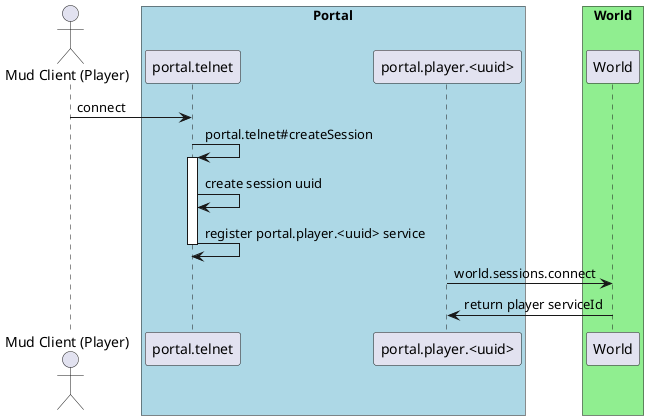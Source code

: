 @startuml
actor "Mud Client (Player)" as Player

box "Portal" #lightblue
participant portal.telnet as telnet
participant "portal.player.<uuid>" as session


Player -> telnet: connect
telnet -> telnet: portal.telnet#createSession
activate telnet
telnet -> telnet: create session uuid
telnet -> telnet: register portal.player.<uuid> service
deactivate telnet
session -> World: world.sessions.connect
World -> session: return player serviceId

endbox
box "World" #lightgreen
participant World
endbox
@enduml

